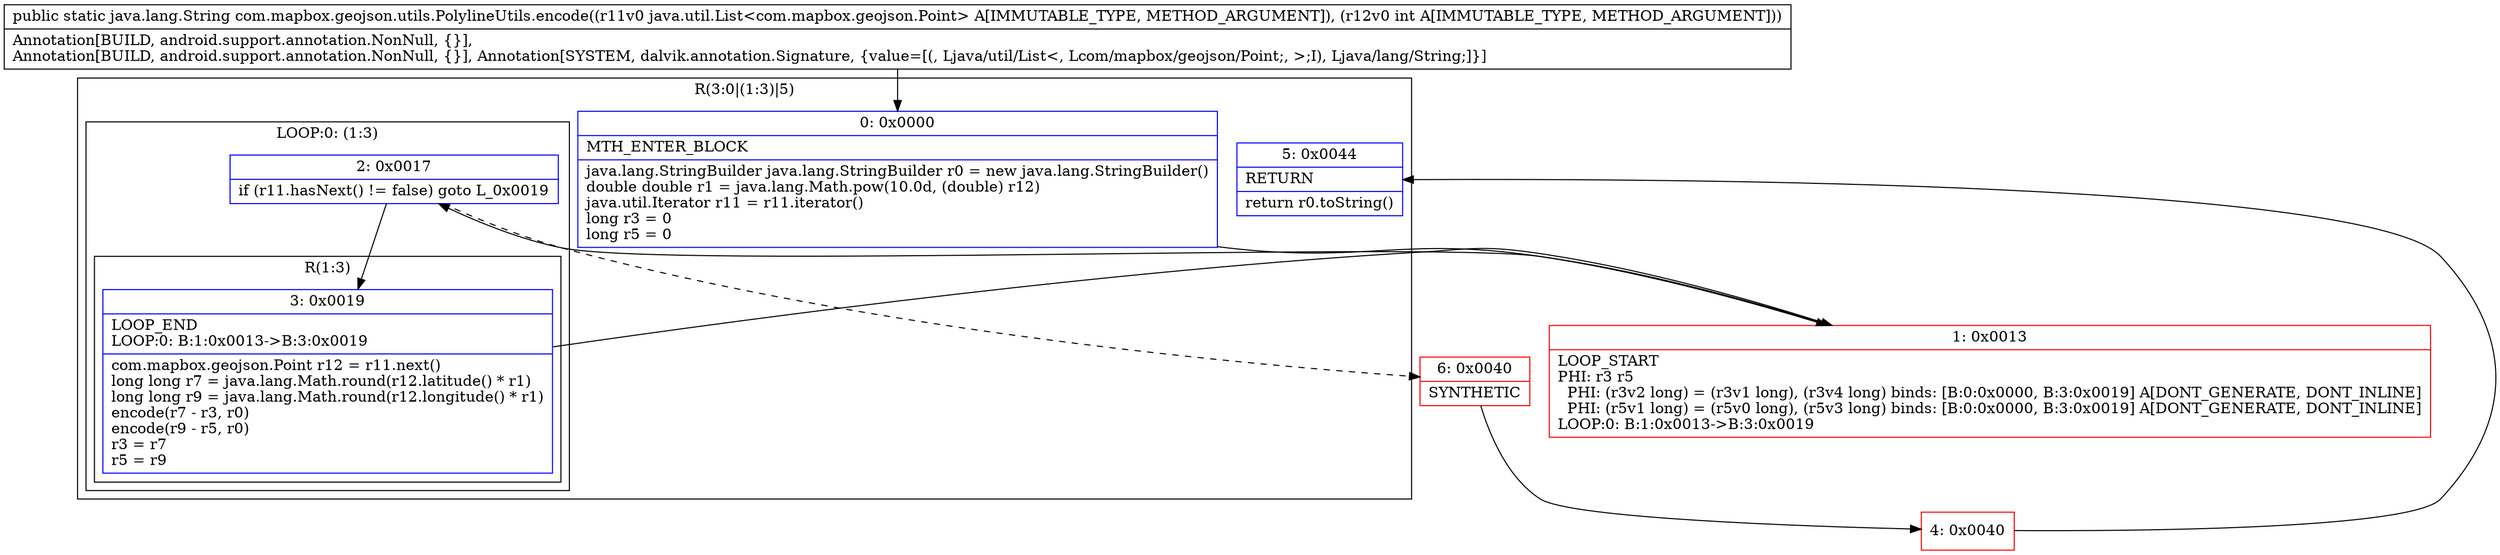 digraph "CFG forcom.mapbox.geojson.utils.PolylineUtils.encode(Ljava\/util\/List;I)Ljava\/lang\/String;" {
subgraph cluster_Region_765916553 {
label = "R(3:0|(1:3)|5)";
node [shape=record,color=blue];
Node_0 [shape=record,label="{0\:\ 0x0000|MTH_ENTER_BLOCK\l|java.lang.StringBuilder java.lang.StringBuilder r0 = new java.lang.StringBuilder()\ldouble double r1 = java.lang.Math.pow(10.0d, (double) r12)\ljava.util.Iterator r11 = r11.iterator()\llong r3 = 0\llong r5 = 0\l}"];
subgraph cluster_LoopRegion_1328082316 {
label = "LOOP:0: (1:3)";
node [shape=record,color=blue];
Node_2 [shape=record,label="{2\:\ 0x0017|if (r11.hasNext() != false) goto L_0x0019\l}"];
subgraph cluster_Region_1189073829 {
label = "R(1:3)";
node [shape=record,color=blue];
Node_3 [shape=record,label="{3\:\ 0x0019|LOOP_END\lLOOP:0: B:1:0x0013\-\>B:3:0x0019\l|com.mapbox.geojson.Point r12 = r11.next()\llong long r7 = java.lang.Math.round(r12.latitude() * r1)\llong long r9 = java.lang.Math.round(r12.longitude() * r1)\lencode(r7 \- r3, r0)\lencode(r9 \- r5, r0)\lr3 = r7\lr5 = r9\l}"];
}
}
Node_5 [shape=record,label="{5\:\ 0x0044|RETURN\l|return r0.toString()\l}"];
}
Node_1 [shape=record,color=red,label="{1\:\ 0x0013|LOOP_START\lPHI: r3 r5 \l  PHI: (r3v2 long) = (r3v1 long), (r3v4 long) binds: [B:0:0x0000, B:3:0x0019] A[DONT_GENERATE, DONT_INLINE]\l  PHI: (r5v1 long) = (r5v0 long), (r5v3 long) binds: [B:0:0x0000, B:3:0x0019] A[DONT_GENERATE, DONT_INLINE]\lLOOP:0: B:1:0x0013\-\>B:3:0x0019\l}"];
Node_4 [shape=record,color=red,label="{4\:\ 0x0040}"];
Node_6 [shape=record,color=red,label="{6\:\ 0x0040|SYNTHETIC\l}"];
MethodNode[shape=record,label="{public static java.lang.String com.mapbox.geojson.utils.PolylineUtils.encode((r11v0 java.util.List\<com.mapbox.geojson.Point\> A[IMMUTABLE_TYPE, METHOD_ARGUMENT]), (r12v0 int A[IMMUTABLE_TYPE, METHOD_ARGUMENT]))  | Annotation[BUILD, android.support.annotation.NonNull, \{\}], \lAnnotation[BUILD, android.support.annotation.NonNull, \{\}], Annotation[SYSTEM, dalvik.annotation.Signature, \{value=[(, Ljava\/util\/List\<, Lcom\/mapbox\/geojson\/Point;, \>;I), Ljava\/lang\/String;]\}]\l}"];
MethodNode -> Node_0;
Node_0 -> Node_1;
Node_2 -> Node_3;
Node_2 -> Node_6[style=dashed];
Node_3 -> Node_1;
Node_1 -> Node_2;
Node_4 -> Node_5;
Node_6 -> Node_4;
}

